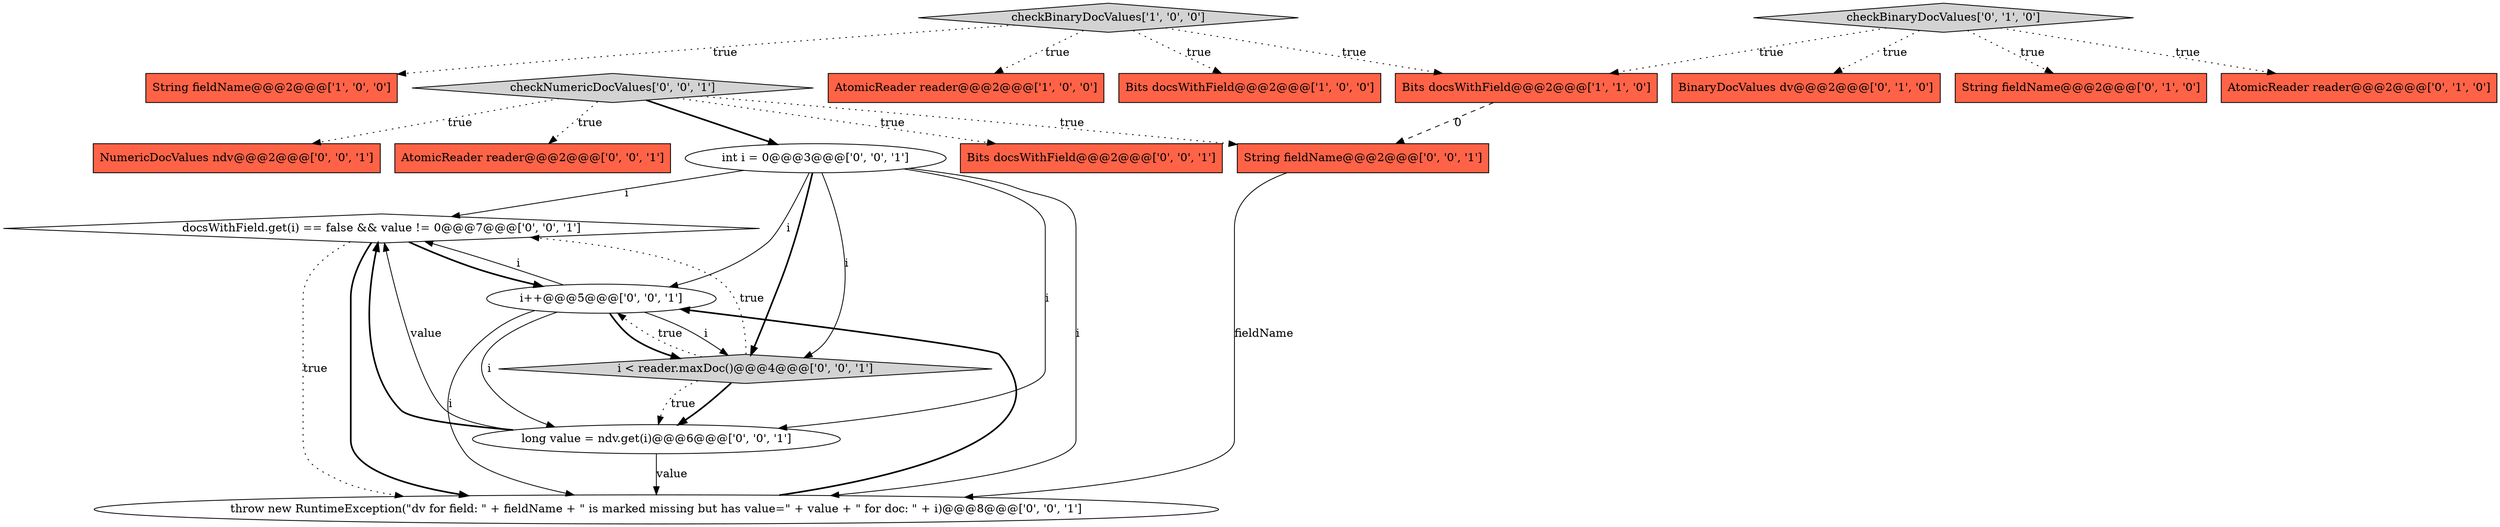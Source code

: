 digraph {
12 [style = filled, label = "docsWithField.get(i) == false && value != 0@@@7@@@['0', '0', '1']", fillcolor = white, shape = diamond image = "AAA0AAABBB3BBB"];
14 [style = filled, label = "i < reader.maxDoc()@@@4@@@['0', '0', '1']", fillcolor = lightgray, shape = diamond image = "AAA0AAABBB3BBB"];
10 [style = filled, label = "Bits docsWithField@@@2@@@['0', '0', '1']", fillcolor = tomato, shape = box image = "AAA0AAABBB3BBB"];
18 [style = filled, label = "i++@@@5@@@['0', '0', '1']", fillcolor = white, shape = ellipse image = "AAA0AAABBB3BBB"];
3 [style = filled, label = "AtomicReader reader@@@2@@@['1', '0', '0']", fillcolor = tomato, shape = box image = "AAA0AAABBB1BBB"];
6 [style = filled, label = "BinaryDocValues dv@@@2@@@['0', '1', '0']", fillcolor = tomato, shape = box image = "AAA0AAABBB2BBB"];
9 [style = filled, label = "NumericDocValues ndv@@@2@@@['0', '0', '1']", fillcolor = tomato, shape = box image = "AAA0AAABBB3BBB"];
5 [style = filled, label = "String fieldName@@@2@@@['0', '1', '0']", fillcolor = tomato, shape = box image = "AAA0AAABBB2BBB"];
2 [style = filled, label = "Bits docsWithField@@@2@@@['1', '0', '0']", fillcolor = tomato, shape = box image = "AAA0AAABBB1BBB"];
0 [style = filled, label = "checkBinaryDocValues['1', '0', '0']", fillcolor = lightgray, shape = diamond image = "AAA0AAABBB1BBB"];
11 [style = filled, label = "long value = ndv.get(i)@@@6@@@['0', '0', '1']", fillcolor = white, shape = ellipse image = "AAA0AAABBB3BBB"];
13 [style = filled, label = "int i = 0@@@3@@@['0', '0', '1']", fillcolor = white, shape = ellipse image = "AAA0AAABBB3BBB"];
16 [style = filled, label = "checkNumericDocValues['0', '0', '1']", fillcolor = lightgray, shape = diamond image = "AAA0AAABBB3BBB"];
7 [style = filled, label = "checkBinaryDocValues['0', '1', '0']", fillcolor = lightgray, shape = diamond image = "AAA0AAABBB2BBB"];
1 [style = filled, label = "String fieldName@@@2@@@['1', '0', '0']", fillcolor = tomato, shape = box image = "AAA0AAABBB1BBB"];
17 [style = filled, label = "String fieldName@@@2@@@['0', '0', '1']", fillcolor = tomato, shape = box image = "AAA0AAABBB3BBB"];
19 [style = filled, label = "throw new RuntimeException(\"dv for field: \" + fieldName + \" is marked missing but has value=\" + value + \" for doc: \" + i)@@@8@@@['0', '0', '1']", fillcolor = white, shape = ellipse image = "AAA0AAABBB3BBB"];
8 [style = filled, label = "AtomicReader reader@@@2@@@['0', '1', '0']", fillcolor = tomato, shape = box image = "AAA0AAABBB2BBB"];
4 [style = filled, label = "Bits docsWithField@@@2@@@['1', '1', '0']", fillcolor = tomato, shape = box image = "AAA0AAABBB1BBB"];
15 [style = filled, label = "AtomicReader reader@@@2@@@['0', '0', '1']", fillcolor = tomato, shape = box image = "AAA0AAABBB3BBB"];
0->2 [style = dotted, label="true"];
11->19 [style = solid, label="value"];
0->1 [style = dotted, label="true"];
7->4 [style = dotted, label="true"];
18->19 [style = solid, label="i"];
13->19 [style = solid, label="i"];
11->12 [style = bold, label=""];
14->18 [style = dotted, label="true"];
13->12 [style = solid, label="i"];
7->8 [style = dotted, label="true"];
12->19 [style = dotted, label="true"];
0->3 [style = dotted, label="true"];
4->17 [style = dashed, label="0"];
11->12 [style = solid, label="value"];
14->11 [style = bold, label=""];
13->11 [style = solid, label="i"];
14->12 [style = dotted, label="true"];
16->15 [style = dotted, label="true"];
16->13 [style = bold, label=""];
13->14 [style = solid, label="i"];
13->18 [style = solid, label="i"];
7->5 [style = dotted, label="true"];
18->12 [style = solid, label="i"];
16->9 [style = dotted, label="true"];
17->19 [style = solid, label="fieldName"];
16->10 [style = dotted, label="true"];
12->19 [style = bold, label=""];
12->18 [style = bold, label=""];
18->11 [style = solid, label="i"];
0->4 [style = dotted, label="true"];
14->11 [style = dotted, label="true"];
13->14 [style = bold, label=""];
18->14 [style = bold, label=""];
18->14 [style = solid, label="i"];
16->17 [style = dotted, label="true"];
19->18 [style = bold, label=""];
7->6 [style = dotted, label="true"];
}
